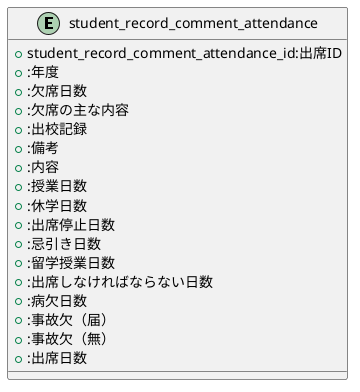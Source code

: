 @startuml

entity "student_record_comment_attendance"{
    + student_record_comment_attendance_id:出席ID
    + :年度
    + :欠席日数
    + :欠席の主な内容
    + :出校記録
    + :備考
    + :内容
    + :授業日数
    + :休学日数
    + :出席停止日数
    + :忌引き日数
    + :留学授業日数
    + :出席しなければならない日数
    + :病欠日数
    + :事故欠（届）  
    + :事故欠（無）
    + :出席日数
}

@enduml
